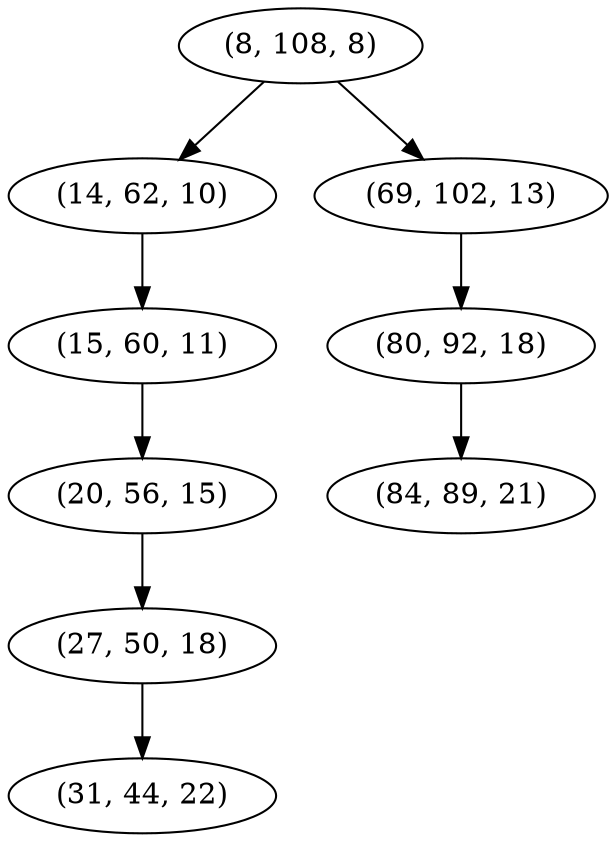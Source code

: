digraph tree {
    "(8, 108, 8)";
    "(14, 62, 10)";
    "(15, 60, 11)";
    "(20, 56, 15)";
    "(27, 50, 18)";
    "(31, 44, 22)";
    "(69, 102, 13)";
    "(80, 92, 18)";
    "(84, 89, 21)";
    "(8, 108, 8)" -> "(14, 62, 10)";
    "(8, 108, 8)" -> "(69, 102, 13)";
    "(14, 62, 10)" -> "(15, 60, 11)";
    "(15, 60, 11)" -> "(20, 56, 15)";
    "(20, 56, 15)" -> "(27, 50, 18)";
    "(27, 50, 18)" -> "(31, 44, 22)";
    "(69, 102, 13)" -> "(80, 92, 18)";
    "(80, 92, 18)" -> "(84, 89, 21)";
}
